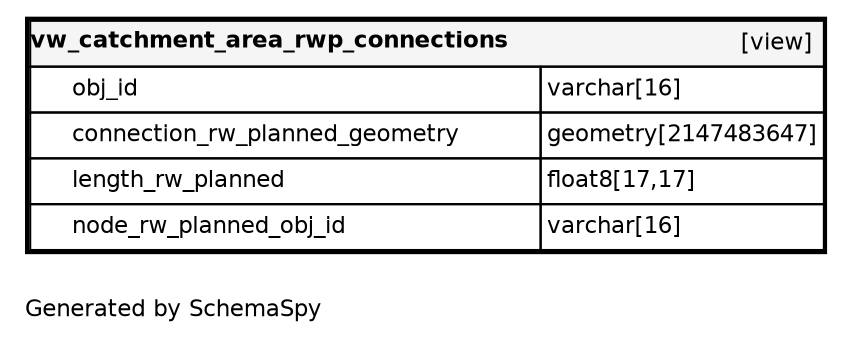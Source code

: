 digraph "oneDegreeRelationshipsDiagram" {
  graph [    rankdir="RL"    bgcolor="#ffffff"    label="\nGenerated by SchemaSpy"    labeljust="l"    nodesep="0.18"    ranksep="0.46"    fontname="Helvetica"    fontsize="11"    ration="compress"  ];  node [    fontname="Helvetica"    fontsize="11"    shape="plaintext"  ];  edge [    arrowsize="0.8"  ];
  "vw_catchment_area_rwp_connections" [
   label=<
    <TABLE BORDER="2" CELLBORDER="1" CELLSPACING="0" BGCOLOR="#ffffff">
      <TR><TD COLSPAN="4"  BGCOLOR="#f5f5f5"><TABLE BORDER="0" CELLSPACING="0"><TR><TD ALIGN="LEFT" FIXEDSIZE="TRUE" WIDTH="224" HEIGHT="16"><B>vw_catchment_area_rwp_connections</B></TD><TD ALIGN="RIGHT">[view]</TD></TR></TABLE></TD></TR>
      <TR><TD PORT="obj_id" COLSPAN="2" ALIGN="LEFT"><TABLE BORDER="0" CELLSPACING="0" ALIGN="LEFT"><TR ALIGN="LEFT"><TD ALIGN="LEFT" FIXEDSIZE="TRUE" WIDTH="15" HEIGHT="16"></TD><TD ALIGN="LEFT" FIXEDSIZE="TRUE" WIDTH="224" HEIGHT="16">obj_id</TD></TR></TABLE></TD><TD PORT="obj_id.type" ALIGN="LEFT">varchar[16]</TD></TR>
      <TR><TD PORT="connection_rw_planned_geometry" COLSPAN="2" ALIGN="LEFT"><TABLE BORDER="0" CELLSPACING="0" ALIGN="LEFT"><TR ALIGN="LEFT"><TD ALIGN="LEFT" FIXEDSIZE="TRUE" WIDTH="15" HEIGHT="16"></TD><TD ALIGN="LEFT" FIXEDSIZE="TRUE" WIDTH="224" HEIGHT="16">connection_rw_planned_geometry</TD></TR></TABLE></TD><TD PORT="connection_rw_planned_geometry.type" ALIGN="LEFT">geometry[2147483647]</TD></TR>
      <TR><TD PORT="length_rw_planned" COLSPAN="2" ALIGN="LEFT"><TABLE BORDER="0" CELLSPACING="0" ALIGN="LEFT"><TR ALIGN="LEFT"><TD ALIGN="LEFT" FIXEDSIZE="TRUE" WIDTH="15" HEIGHT="16"></TD><TD ALIGN="LEFT" FIXEDSIZE="TRUE" WIDTH="224" HEIGHT="16">length_rw_planned</TD></TR></TABLE></TD><TD PORT="length_rw_planned.type" ALIGN="LEFT">float8[17,17]</TD></TR>
      <TR><TD PORT="node_rw_planned_obj_id" COLSPAN="2" ALIGN="LEFT"><TABLE BORDER="0" CELLSPACING="0" ALIGN="LEFT"><TR ALIGN="LEFT"><TD ALIGN="LEFT" FIXEDSIZE="TRUE" WIDTH="15" HEIGHT="16"></TD><TD ALIGN="LEFT" FIXEDSIZE="TRUE" WIDTH="224" HEIGHT="16">node_rw_planned_obj_id</TD></TR></TABLE></TD><TD PORT="node_rw_planned_obj_id.type" ALIGN="LEFT">varchar[16]</TD></TR>
    </TABLE>>
    URL="../../tables/vw_catchment_area_rwp_connections.html"
    target="_top"
    tooltip="vw_catchment_area_rwp_connections"
  ];
}
